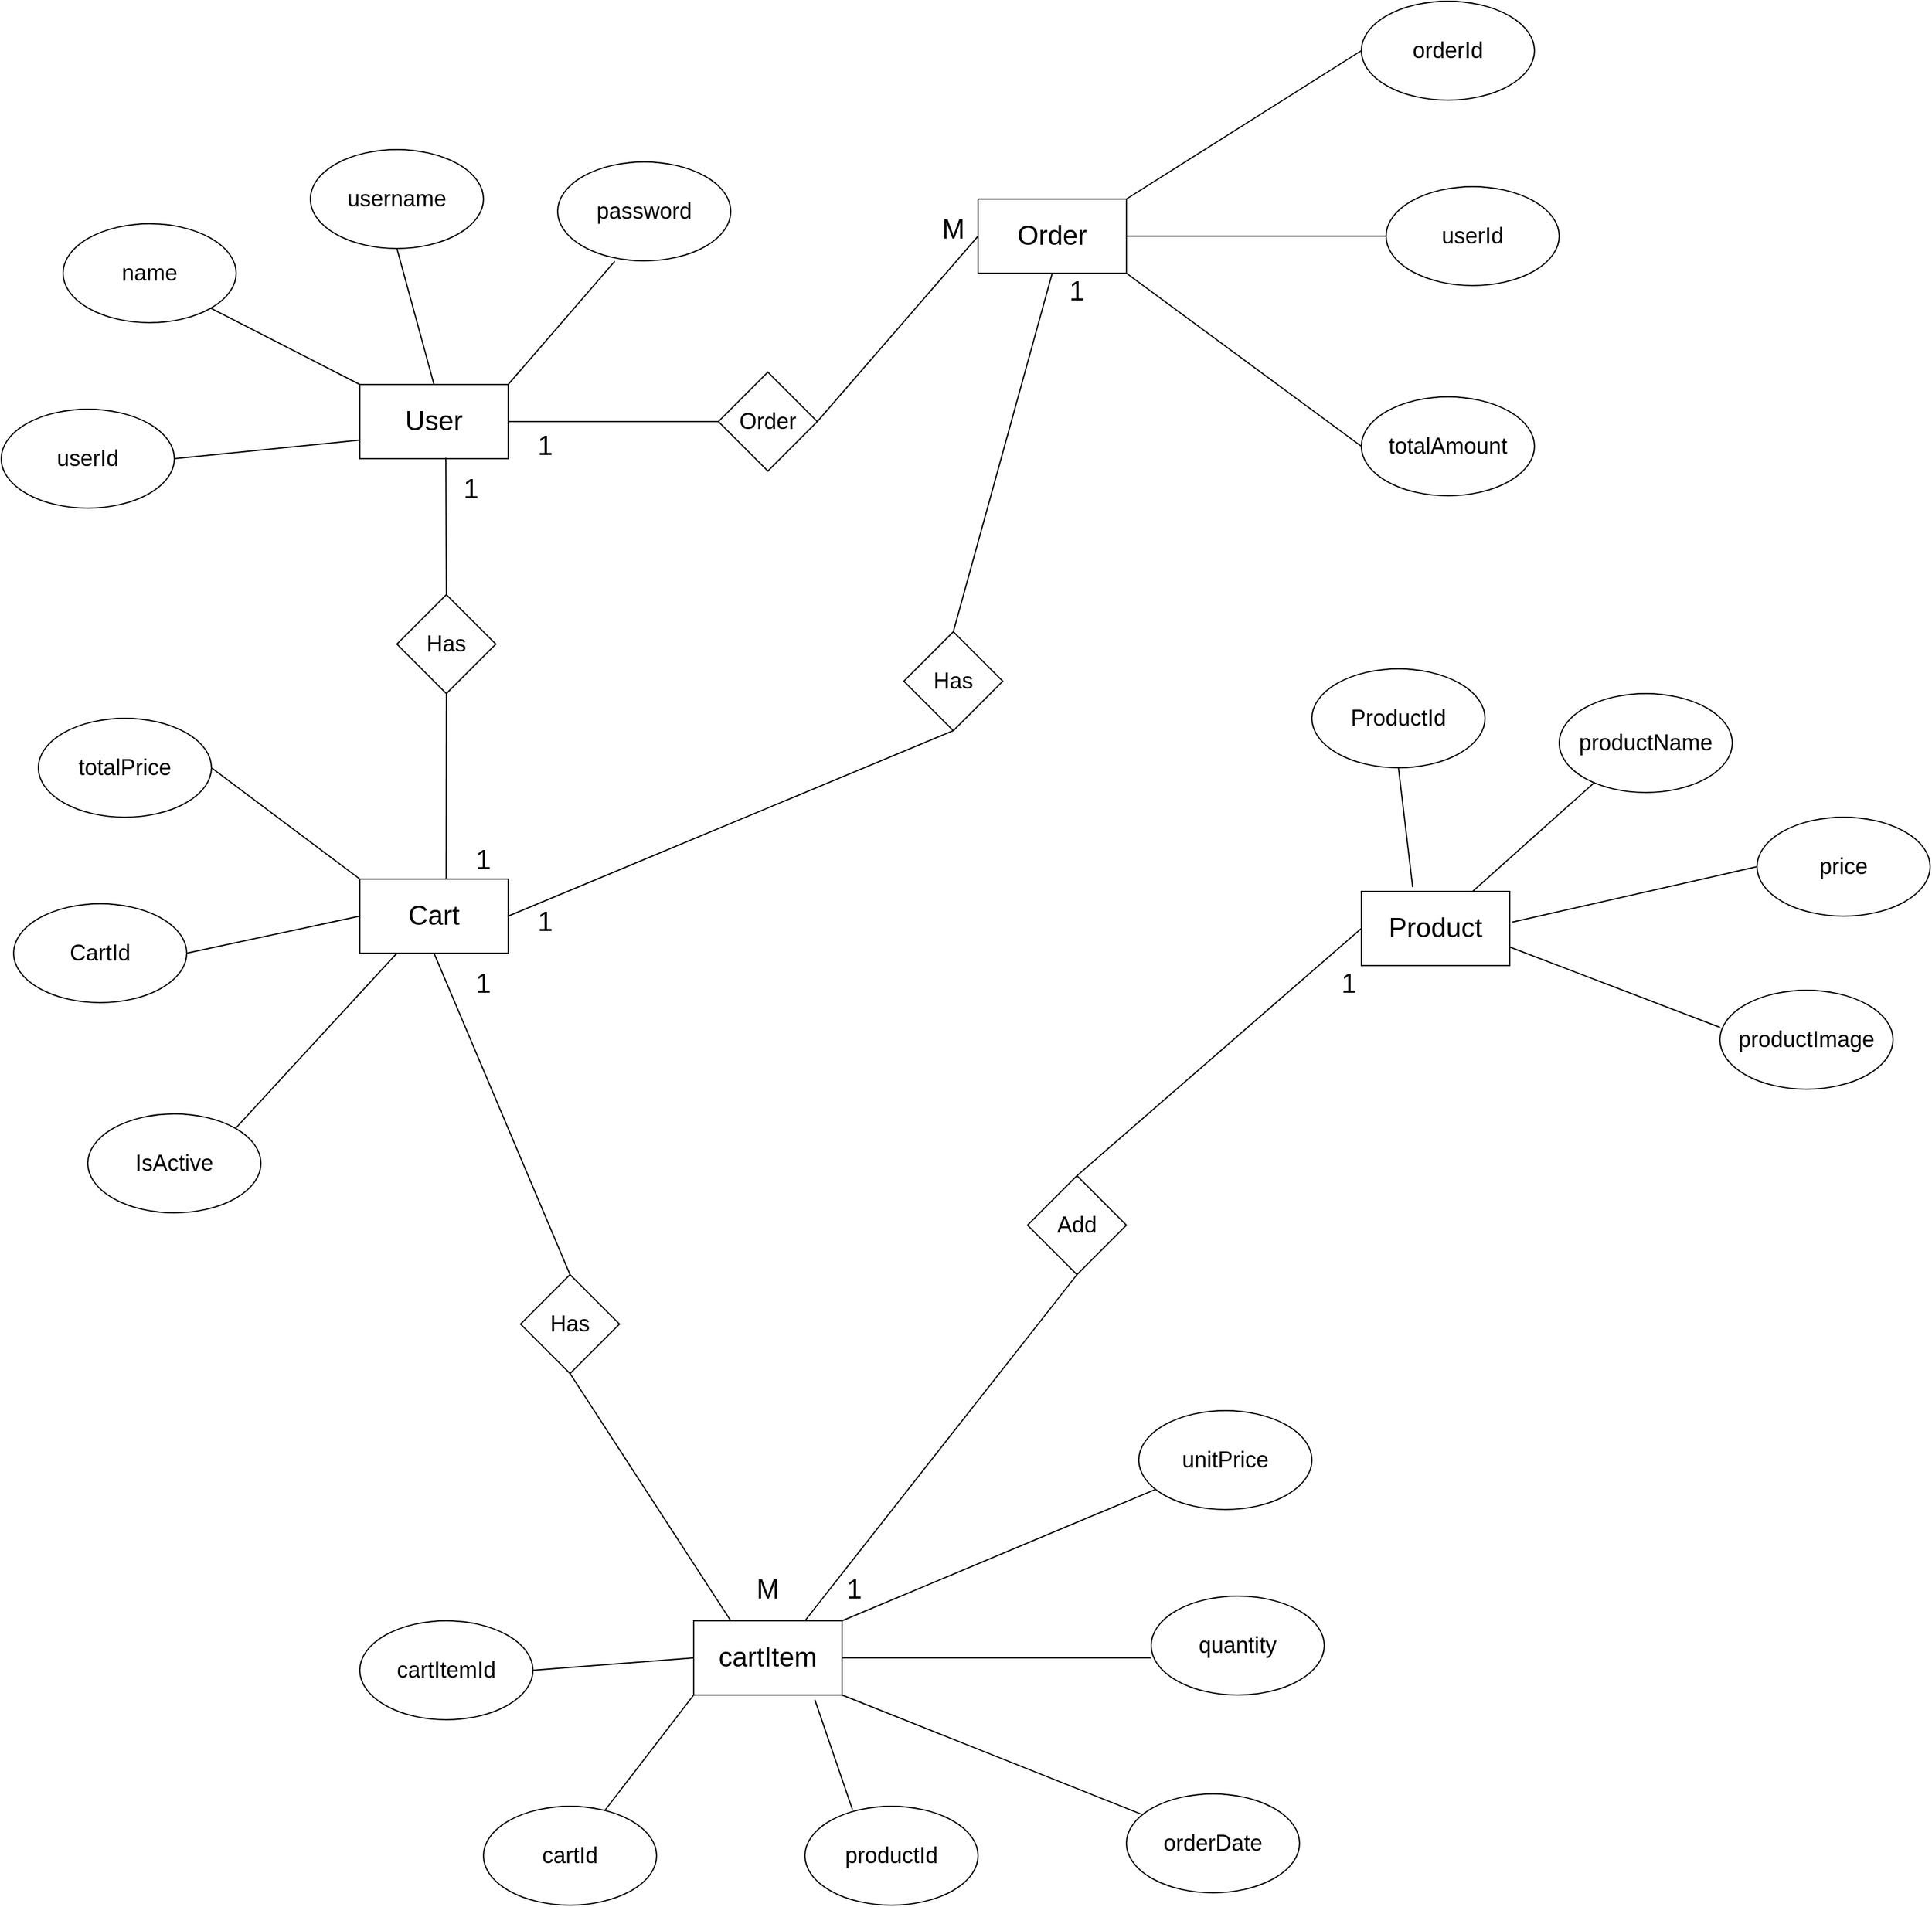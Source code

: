 <mxfile version="28.0.4">
  <diagram name="Page-1" id="VDcjW1lg-13MuleHzhuU">
    <mxGraphModel dx="3310" dy="2665" grid="1" gridSize="10" guides="1" tooltips="1" connect="1" arrows="1" fold="1" page="1" pageScale="1" pageWidth="850" pageHeight="1100" math="0" shadow="0">
      <root>
        <mxCell id="0" />
        <mxCell id="1" parent="0" />
        <mxCell id="AfW8s4Gp4mE30ldUR3pM-1" value="&lt;font style=&quot;font-size: 22px;&quot;&gt;User&lt;/font&gt;" style="rounded=0;whiteSpace=wrap;html=1;" vertex="1" parent="1">
          <mxGeometry x="180" y="180" width="120" height="60" as="geometry" />
        </mxCell>
        <mxCell id="AfW8s4Gp4mE30ldUR3pM-2" value="&lt;font style=&quot;font-size: 18px;&quot;&gt;userId&lt;/font&gt;" style="ellipse;whiteSpace=wrap;html=1;" vertex="1" parent="1">
          <mxGeometry x="-110" y="200" width="140" height="80" as="geometry" />
        </mxCell>
        <mxCell id="AfW8s4Gp4mE30ldUR3pM-3" value="&lt;font style=&quot;font-size: 18px;&quot;&gt;name&lt;/font&gt;" style="ellipse;whiteSpace=wrap;html=1;" vertex="1" parent="1">
          <mxGeometry x="-60" y="50" width="140" height="80" as="geometry" />
        </mxCell>
        <mxCell id="AfW8s4Gp4mE30ldUR3pM-4" value="&lt;font style=&quot;font-size: 18px;&quot;&gt;username&lt;/font&gt;" style="ellipse;whiteSpace=wrap;html=1;" vertex="1" parent="1">
          <mxGeometry x="140" y="-10" width="140" height="80" as="geometry" />
        </mxCell>
        <mxCell id="AfW8s4Gp4mE30ldUR3pM-6" value="&lt;font style=&quot;font-size: 18px;&quot;&gt;password&lt;/font&gt;" style="ellipse;whiteSpace=wrap;html=1;" vertex="1" parent="1">
          <mxGeometry x="340" width="140" height="80" as="geometry" />
        </mxCell>
        <mxCell id="AfW8s4Gp4mE30ldUR3pM-7" value="&lt;font style=&quot;font-size: 22px;&quot;&gt;Product&lt;/font&gt;" style="rounded=0;whiteSpace=wrap;html=1;" vertex="1" parent="1">
          <mxGeometry x="990" y="590" width="120" height="60" as="geometry" />
        </mxCell>
        <mxCell id="AfW8s4Gp4mE30ldUR3pM-9" value="" style="endArrow=none;html=1;rounded=0;entryX=0;entryY=0.75;entryDx=0;entryDy=0;exitX=1;exitY=0.5;exitDx=0;exitDy=0;" edge="1" parent="1" source="AfW8s4Gp4mE30ldUR3pM-2" target="AfW8s4Gp4mE30ldUR3pM-1">
          <mxGeometry width="50" height="50" relative="1" as="geometry">
            <mxPoint x="70" y="270" as="sourcePoint" />
            <mxPoint x="120" y="220" as="targetPoint" />
          </mxGeometry>
        </mxCell>
        <mxCell id="AfW8s4Gp4mE30ldUR3pM-10" value="" style="endArrow=none;html=1;rounded=0;entryX=0;entryY=0;entryDx=0;entryDy=0;exitX=1;exitY=1;exitDx=0;exitDy=0;" edge="1" parent="1" source="AfW8s4Gp4mE30ldUR3pM-3" target="AfW8s4Gp4mE30ldUR3pM-1">
          <mxGeometry width="50" height="50" relative="1" as="geometry">
            <mxPoint x="60" y="145" as="sourcePoint" />
            <mxPoint x="210" y="130" as="targetPoint" />
          </mxGeometry>
        </mxCell>
        <mxCell id="AfW8s4Gp4mE30ldUR3pM-11" value="" style="endArrow=none;html=1;rounded=0;entryX=0.5;entryY=0;entryDx=0;entryDy=0;exitX=0.5;exitY=1;exitDx=0;exitDy=0;" edge="1" parent="1" source="AfW8s4Gp4mE30ldUR3pM-4" target="AfW8s4Gp4mE30ldUR3pM-1">
          <mxGeometry width="50" height="50" relative="1" as="geometry">
            <mxPoint x="190" y="130" as="sourcePoint" />
            <mxPoint x="340" y="115" as="targetPoint" />
          </mxGeometry>
        </mxCell>
        <mxCell id="AfW8s4Gp4mE30ldUR3pM-12" value="" style="endArrow=none;html=1;rounded=0;entryX=0.33;entryY=1.004;entryDx=0;entryDy=0;exitX=1;exitY=0;exitDx=0;exitDy=0;entryPerimeter=0;" edge="1" parent="1" source="AfW8s4Gp4mE30ldUR3pM-1" target="AfW8s4Gp4mE30ldUR3pM-6">
          <mxGeometry width="50" height="50" relative="1" as="geometry">
            <mxPoint x="280" y="135" as="sourcePoint" />
            <mxPoint x="430" y="120" as="targetPoint" />
          </mxGeometry>
        </mxCell>
        <mxCell id="AfW8s4Gp4mE30ldUR3pM-13" value="&lt;font style=&quot;font-size: 18px;&quot;&gt;ProductId&lt;/font&gt;" style="ellipse;whiteSpace=wrap;html=1;" vertex="1" parent="1">
          <mxGeometry x="950" y="410" width="140" height="80" as="geometry" />
        </mxCell>
        <mxCell id="AfW8s4Gp4mE30ldUR3pM-14" value="&lt;font style=&quot;font-size: 18px;&quot;&gt;productName&lt;/font&gt;" style="ellipse;whiteSpace=wrap;html=1;" vertex="1" parent="1">
          <mxGeometry x="1150" y="430" width="140" height="80" as="geometry" />
        </mxCell>
        <mxCell id="AfW8s4Gp4mE30ldUR3pM-15" value="&lt;font style=&quot;font-size: 18px;&quot;&gt;price&lt;/font&gt;" style="ellipse;whiteSpace=wrap;html=1;" vertex="1" parent="1">
          <mxGeometry x="1310" y="530" width="140" height="80" as="geometry" />
        </mxCell>
        <mxCell id="AfW8s4Gp4mE30ldUR3pM-16" value="&lt;font style=&quot;font-size: 18px;&quot;&gt;productImage&lt;/font&gt;" style="ellipse;whiteSpace=wrap;html=1;" vertex="1" parent="1">
          <mxGeometry x="1280" y="670" width="140" height="80" as="geometry" />
        </mxCell>
        <mxCell id="AfW8s4Gp4mE30ldUR3pM-17" value="" style="endArrow=none;html=1;rounded=0;entryX=0.5;entryY=1;entryDx=0;entryDy=0;exitX=0.346;exitY=-0.057;exitDx=0;exitDy=0;exitPerimeter=0;" edge="1" parent="1" source="AfW8s4Gp4mE30ldUR3pM-7" target="AfW8s4Gp4mE30ldUR3pM-13">
          <mxGeometry width="50" height="50" relative="1" as="geometry">
            <mxPoint x="904" y="610" as="sourcePoint" />
            <mxPoint x="990" y="510" as="targetPoint" />
          </mxGeometry>
        </mxCell>
        <mxCell id="AfW8s4Gp4mE30ldUR3pM-18" value="" style="endArrow=none;html=1;rounded=0;entryX=0.205;entryY=0.897;entryDx=0;entryDy=0;exitX=0.75;exitY=0;exitDx=0;exitDy=0;entryPerimeter=0;" edge="1" parent="1" source="AfW8s4Gp4mE30ldUR3pM-7" target="AfW8s4Gp4mE30ldUR3pM-14">
          <mxGeometry width="50" height="50" relative="1" as="geometry">
            <mxPoint x="1100" y="670" as="sourcePoint" />
            <mxPoint x="1186" y="570" as="targetPoint" />
          </mxGeometry>
        </mxCell>
        <mxCell id="AfW8s4Gp4mE30ldUR3pM-19" value="" style="endArrow=none;html=1;rounded=0;entryX=0;entryY=0.5;entryDx=0;entryDy=0;exitX=1.017;exitY=0.414;exitDx=0;exitDy=0;exitPerimeter=0;" edge="1" parent="1" source="AfW8s4Gp4mE30ldUR3pM-7" target="AfW8s4Gp4mE30ldUR3pM-15">
          <mxGeometry width="50" height="50" relative="1" as="geometry">
            <mxPoint x="1160" y="760" as="sourcePoint" />
            <mxPoint x="1246" y="660" as="targetPoint" />
          </mxGeometry>
        </mxCell>
        <mxCell id="AfW8s4Gp4mE30ldUR3pM-20" value="" style="endArrow=none;html=1;rounded=0;entryX=0;entryY=0.375;entryDx=0;entryDy=0;exitX=1;exitY=0.75;exitDx=0;exitDy=0;entryPerimeter=0;" edge="1" parent="1" source="AfW8s4Gp4mE30ldUR3pM-7" target="AfW8s4Gp4mE30ldUR3pM-16">
          <mxGeometry width="50" height="50" relative="1" as="geometry">
            <mxPoint x="1180" y="800" as="sourcePoint" />
            <mxPoint x="1266" y="700" as="targetPoint" />
          </mxGeometry>
        </mxCell>
        <mxCell id="AfW8s4Gp4mE30ldUR3pM-21" value="&lt;font style=&quot;font-size: 22px;&quot;&gt;Cart&lt;/font&gt;" style="rounded=0;whiteSpace=wrap;html=1;" vertex="1" parent="1">
          <mxGeometry x="180" y="580" width="120" height="60" as="geometry" />
        </mxCell>
        <mxCell id="AfW8s4Gp4mE30ldUR3pM-22" value="&lt;font style=&quot;font-size: 18px;&quot;&gt;CartId&lt;/font&gt;" style="ellipse;whiteSpace=wrap;html=1;" vertex="1" parent="1">
          <mxGeometry x="-100" y="600" width="140" height="80" as="geometry" />
        </mxCell>
        <mxCell id="AfW8s4Gp4mE30ldUR3pM-23" value="" style="endArrow=none;html=1;rounded=0;entryX=0;entryY=0.5;entryDx=0;entryDy=0;exitX=1;exitY=0.5;exitDx=0;exitDy=0;" edge="1" parent="1" source="AfW8s4Gp4mE30ldUR3pM-22" target="AfW8s4Gp4mE30ldUR3pM-21">
          <mxGeometry width="50" height="50" relative="1" as="geometry">
            <mxPoint x="200" y="575" as="sourcePoint" />
            <mxPoint x="350" y="560" as="targetPoint" />
          </mxGeometry>
        </mxCell>
        <mxCell id="AfW8s4Gp4mE30ldUR3pM-24" value="&lt;font style=&quot;font-size: 22px;&quot;&gt;Order&lt;/font&gt;" style="rounded=0;whiteSpace=wrap;html=1;" vertex="1" parent="1">
          <mxGeometry x="680" y="30" width="120" height="60" as="geometry" />
        </mxCell>
        <mxCell id="AfW8s4Gp4mE30ldUR3pM-25" value="&lt;font style=&quot;font-size: 18px;&quot;&gt;orderId&lt;/font&gt;" style="ellipse;whiteSpace=wrap;html=1;" vertex="1" parent="1">
          <mxGeometry x="990" y="-130" width="140" height="80" as="geometry" />
        </mxCell>
        <mxCell id="AfW8s4Gp4mE30ldUR3pM-26" value="" style="endArrow=none;html=1;rounded=0;entryX=0;entryY=0.5;entryDx=0;entryDy=0;exitX=1;exitY=0;exitDx=0;exitDy=0;" edge="1" parent="1" source="AfW8s4Gp4mE30ldUR3pM-24" target="AfW8s4Gp4mE30ldUR3pM-25">
          <mxGeometry width="50" height="50" relative="1" as="geometry">
            <mxPoint x="930" y="-90" as="sourcePoint" />
            <mxPoint x="1100" y="-25" as="targetPoint" />
          </mxGeometry>
        </mxCell>
        <mxCell id="AfW8s4Gp4mE30ldUR3pM-27" value="&lt;font style=&quot;font-size: 18px;&quot;&gt;orderDate&lt;/font&gt;" style="ellipse;whiteSpace=wrap;html=1;" vertex="1" parent="1">
          <mxGeometry x="800" y="1320" width="140" height="80" as="geometry" />
        </mxCell>
        <mxCell id="AfW8s4Gp4mE30ldUR3pM-29" value="&lt;font style=&quot;font-size: 22px;&quot;&gt;cartItem&lt;/font&gt;" style="rounded=0;whiteSpace=wrap;html=1;" vertex="1" parent="1">
          <mxGeometry x="450" y="1180" width="120" height="60" as="geometry" />
        </mxCell>
        <mxCell id="AfW8s4Gp4mE30ldUR3pM-30" value="&lt;font style=&quot;font-size: 18px;&quot;&gt;&lt;font style=&quot;&quot;&gt;cartI&lt;/font&gt;&lt;font style=&quot;&quot;&gt;temId&lt;/font&gt;&lt;/font&gt;" style="ellipse;whiteSpace=wrap;html=1;" vertex="1" parent="1">
          <mxGeometry x="180" y="1180" width="140" height="80" as="geometry" />
        </mxCell>
        <mxCell id="AfW8s4Gp4mE30ldUR3pM-31" value="&lt;font style=&quot;font-size: 18px;&quot;&gt;cartId&lt;/font&gt;" style="ellipse;whiteSpace=wrap;html=1;" vertex="1" parent="1">
          <mxGeometry x="280" y="1330" width="140" height="80" as="geometry" />
        </mxCell>
        <mxCell id="AfW8s4Gp4mE30ldUR3pM-32" value="&lt;font style=&quot;font-size: 18px;&quot;&gt;productId&lt;/font&gt;" style="ellipse;whiteSpace=wrap;html=1;" vertex="1" parent="1">
          <mxGeometry x="540" y="1330" width="140" height="80" as="geometry" />
        </mxCell>
        <mxCell id="AfW8s4Gp4mE30ldUR3pM-33" value="&lt;font style=&quot;font-size: 18px;&quot;&gt;quantity&lt;/font&gt;" style="ellipse;whiteSpace=wrap;html=1;" vertex="1" parent="1">
          <mxGeometry x="820" y="1160" width="140" height="80" as="geometry" />
        </mxCell>
        <mxCell id="AfW8s4Gp4mE30ldUR3pM-34" value="&lt;font style=&quot;font-size: 18px;&quot;&gt;unitPrice&lt;/font&gt;" style="ellipse;whiteSpace=wrap;html=1;" vertex="1" parent="1">
          <mxGeometry x="810" y="1010" width="140" height="80" as="geometry" />
        </mxCell>
        <mxCell id="AfW8s4Gp4mE30ldUR3pM-35" value="" style="endArrow=none;html=1;rounded=0;entryX=0;entryY=0.5;entryDx=0;entryDy=0;exitX=1;exitY=0.5;exitDx=0;exitDy=0;" edge="1" parent="1" source="AfW8s4Gp4mE30ldUR3pM-30" target="AfW8s4Gp4mE30ldUR3pM-29">
          <mxGeometry width="50" height="50" relative="1" as="geometry">
            <mxPoint x="340" y="1220" as="sourcePoint" />
            <mxPoint x="530" y="1130" as="targetPoint" />
          </mxGeometry>
        </mxCell>
        <mxCell id="AfW8s4Gp4mE30ldUR3pM-36" value="" style="endArrow=none;html=1;rounded=0;entryX=0;entryY=1;entryDx=0;entryDy=0;" edge="1" parent="1" source="AfW8s4Gp4mE30ldUR3pM-31" target="AfW8s4Gp4mE30ldUR3pM-29">
          <mxGeometry width="50" height="50" relative="1" as="geometry">
            <mxPoint x="440" y="1410" as="sourcePoint" />
            <mxPoint x="630" y="1320" as="targetPoint" />
          </mxGeometry>
        </mxCell>
        <mxCell id="AfW8s4Gp4mE30ldUR3pM-37" value="" style="endArrow=none;html=1;rounded=0;entryX=0.817;entryY=1.066;entryDx=0;entryDy=0;exitX=0.274;exitY=0.031;exitDx=0;exitDy=0;exitPerimeter=0;entryPerimeter=0;" edge="1" parent="1" source="AfW8s4Gp4mE30ldUR3pM-32" target="AfW8s4Gp4mE30ldUR3pM-29">
          <mxGeometry width="50" height="50" relative="1" as="geometry">
            <mxPoint x="520" y="1390" as="sourcePoint" />
            <mxPoint x="710" y="1300" as="targetPoint" />
          </mxGeometry>
        </mxCell>
        <mxCell id="AfW8s4Gp4mE30ldUR3pM-38" value="" style="endArrow=none;html=1;rounded=0;entryX=0.08;entryY=0.201;entryDx=0;entryDy=0;exitX=1;exitY=1;exitDx=0;exitDy=0;entryPerimeter=0;" edge="1" parent="1" source="AfW8s4Gp4mE30ldUR3pM-29" target="AfW8s4Gp4mE30ldUR3pM-27">
          <mxGeometry width="50" height="50" relative="1" as="geometry">
            <mxPoint x="710" y="1360" as="sourcePoint" />
            <mxPoint x="900" y="1270" as="targetPoint" />
          </mxGeometry>
        </mxCell>
        <mxCell id="AfW8s4Gp4mE30ldUR3pM-39" value="" style="endArrow=none;html=1;rounded=0;entryX=-0.003;entryY=0.625;entryDx=0;entryDy=0;exitX=1;exitY=0.5;exitDx=0;exitDy=0;entryPerimeter=0;" edge="1" parent="1" source="AfW8s4Gp4mE30ldUR3pM-29" target="AfW8s4Gp4mE30ldUR3pM-33">
          <mxGeometry width="50" height="50" relative="1" as="geometry">
            <mxPoint x="730" y="1350" as="sourcePoint" />
            <mxPoint x="920" y="1260" as="targetPoint" />
          </mxGeometry>
        </mxCell>
        <mxCell id="AfW8s4Gp4mE30ldUR3pM-40" value="" style="endArrow=none;html=1;rounded=0;exitX=1;exitY=0;exitDx=0;exitDy=0;" edge="1" parent="1" source="AfW8s4Gp4mE30ldUR3pM-29" target="AfW8s4Gp4mE30ldUR3pM-34">
          <mxGeometry width="50" height="50" relative="1" as="geometry">
            <mxPoint x="830" y="1420" as="sourcePoint" />
            <mxPoint x="1020" y="1330" as="targetPoint" />
          </mxGeometry>
        </mxCell>
        <mxCell id="AfW8s4Gp4mE30ldUR3pM-41" value="&lt;font style=&quot;font-size: 18px;&quot;&gt;userId&lt;/font&gt;" style="ellipse;whiteSpace=wrap;html=1;" vertex="1" parent="1">
          <mxGeometry x="1010" y="20" width="140" height="80" as="geometry" />
        </mxCell>
        <mxCell id="AfW8s4Gp4mE30ldUR3pM-42" value="" style="endArrow=none;html=1;rounded=0;entryX=0;entryY=0.5;entryDx=0;entryDy=0;exitX=1;exitY=0.5;exitDx=0;exitDy=0;" edge="1" parent="1" source="AfW8s4Gp4mE30ldUR3pM-24" target="AfW8s4Gp4mE30ldUR3pM-41">
          <mxGeometry width="50" height="50" relative="1" as="geometry">
            <mxPoint x="900" y="450" as="sourcePoint" />
            <mxPoint x="1090" y="360" as="targetPoint" />
          </mxGeometry>
        </mxCell>
        <mxCell id="AfW8s4Gp4mE30ldUR3pM-43" value="&lt;span style=&quot;font-size: 18px;&quot;&gt;totalAmount&lt;/span&gt;" style="ellipse;whiteSpace=wrap;html=1;" vertex="1" parent="1">
          <mxGeometry x="990" y="190" width="140" height="80" as="geometry" />
        </mxCell>
        <mxCell id="AfW8s4Gp4mE30ldUR3pM-44" value="" style="endArrow=none;html=1;rounded=0;entryX=0;entryY=0.5;entryDx=0;entryDy=0;exitX=1;exitY=1;exitDx=0;exitDy=0;" edge="1" parent="1" source="AfW8s4Gp4mE30ldUR3pM-24" target="AfW8s4Gp4mE30ldUR3pM-43">
          <mxGeometry width="50" height="50" relative="1" as="geometry">
            <mxPoint x="1000" y="330" as="sourcePoint" />
            <mxPoint x="1210" y="300" as="targetPoint" />
          </mxGeometry>
        </mxCell>
        <mxCell id="AfW8s4Gp4mE30ldUR3pM-45" value="&lt;span style=&quot;font-size: 18px;&quot;&gt;totalPrice&lt;/span&gt;" style="ellipse;whiteSpace=wrap;html=1;" vertex="1" parent="1">
          <mxGeometry x="-80" y="450" width="140" height="80" as="geometry" />
        </mxCell>
        <mxCell id="AfW8s4Gp4mE30ldUR3pM-46" value="" style="endArrow=none;html=1;rounded=0;entryX=0;entryY=0;entryDx=0;entryDy=0;exitX=1;exitY=0.5;exitDx=0;exitDy=0;" edge="1" parent="1" source="AfW8s4Gp4mE30ldUR3pM-45" target="AfW8s4Gp4mE30ldUR3pM-21">
          <mxGeometry width="50" height="50" relative="1" as="geometry">
            <mxPoint x="200" y="950" as="sourcePoint" />
            <mxPoint x="320" y="860" as="targetPoint" />
          </mxGeometry>
        </mxCell>
        <mxCell id="AfW8s4Gp4mE30ldUR3pM-47" value="&lt;font style=&quot;font-size: 18px;&quot;&gt;Has&lt;/font&gt;" style="rhombus;whiteSpace=wrap;html=1;" vertex="1" parent="1">
          <mxGeometry x="210" y="350" width="80" height="80" as="geometry" />
        </mxCell>
        <mxCell id="AfW8s4Gp4mE30ldUR3pM-48" value="&lt;font style=&quot;font-size: 18px;&quot;&gt;Has&lt;/font&gt;" style="rhombus;whiteSpace=wrap;html=1;" vertex="1" parent="1">
          <mxGeometry x="310" y="900" width="80" height="80" as="geometry" />
        </mxCell>
        <mxCell id="AfW8s4Gp4mE30ldUR3pM-51" value="" style="endArrow=none;html=1;rounded=0;entryX=0.58;entryY=0.987;entryDx=0;entryDy=0;entryPerimeter=0;exitX=0.5;exitY=0;exitDx=0;exitDy=0;" edge="1" parent="1" source="AfW8s4Gp4mE30ldUR3pM-47" target="AfW8s4Gp4mE30ldUR3pM-1">
          <mxGeometry width="50" height="50" relative="1" as="geometry">
            <mxPoint x="230" y="320" as="sourcePoint" />
            <mxPoint x="280" y="270" as="targetPoint" />
          </mxGeometry>
        </mxCell>
        <mxCell id="AfW8s4Gp4mE30ldUR3pM-52" value="" style="endArrow=none;html=1;rounded=0;entryX=0.5;entryY=1;entryDx=0;entryDy=0;exitX=0.582;exitY=-0.004;exitDx=0;exitDy=0;exitPerimeter=0;" edge="1" parent="1" source="AfW8s4Gp4mE30ldUR3pM-21" target="AfW8s4Gp4mE30ldUR3pM-47">
          <mxGeometry width="50" height="50" relative="1" as="geometry">
            <mxPoint x="249.76" y="545.5" as="sourcePoint" />
            <mxPoint x="249.76" y="434.5" as="targetPoint" />
          </mxGeometry>
        </mxCell>
        <mxCell id="AfW8s4Gp4mE30ldUR3pM-53" value="&lt;font style=&quot;font-size: 22px;&quot;&gt;1&lt;/font&gt;" style="text;html=1;align=center;verticalAlign=middle;whiteSpace=wrap;rounded=0;" vertex="1" parent="1">
          <mxGeometry x="240" y="250" width="60" height="30" as="geometry" />
        </mxCell>
        <mxCell id="AfW8s4Gp4mE30ldUR3pM-54" value="&lt;font style=&quot;font-size: 22px;&quot;&gt;1&lt;/font&gt;" style="text;html=1;align=center;verticalAlign=middle;whiteSpace=wrap;rounded=0;" vertex="1" parent="1">
          <mxGeometry x="250" y="550" width="60" height="30" as="geometry" />
        </mxCell>
        <mxCell id="AfW8s4Gp4mE30ldUR3pM-55" value="" style="endArrow=none;html=1;rounded=0;entryX=0.5;entryY=1;entryDx=0;entryDy=0;exitX=0.5;exitY=0;exitDx=0;exitDy=0;" edge="1" parent="1" source="AfW8s4Gp4mE30ldUR3pM-48" target="AfW8s4Gp4mE30ldUR3pM-21">
          <mxGeometry width="50" height="50" relative="1" as="geometry">
            <mxPoint x="490" y="960" as="sourcePoint" />
            <mxPoint x="490" y="810" as="targetPoint" />
          </mxGeometry>
        </mxCell>
        <mxCell id="AfW8s4Gp4mE30ldUR3pM-56" value="" style="endArrow=none;html=1;rounded=0;entryX=0.5;entryY=1;entryDx=0;entryDy=0;exitX=0.25;exitY=0;exitDx=0;exitDy=0;" edge="1" parent="1" source="AfW8s4Gp4mE30ldUR3pM-29" target="AfW8s4Gp4mE30ldUR3pM-48">
          <mxGeometry width="50" height="50" relative="1" as="geometry">
            <mxPoint x="610" y="1210" as="sourcePoint" />
            <mxPoint x="500" y="950" as="targetPoint" />
          </mxGeometry>
        </mxCell>
        <mxCell id="AfW8s4Gp4mE30ldUR3pM-57" value="&lt;font style=&quot;font-size: 22px;&quot;&gt;1&lt;/font&gt;" style="text;html=1;align=center;verticalAlign=middle;whiteSpace=wrap;rounded=0;" vertex="1" parent="1">
          <mxGeometry x="250" y="650" width="60" height="30" as="geometry" />
        </mxCell>
        <mxCell id="AfW8s4Gp4mE30ldUR3pM-58" value="&lt;font style=&quot;font-size: 22px;&quot;&gt;M&lt;/font&gt;" style="text;html=1;align=center;verticalAlign=middle;whiteSpace=wrap;rounded=0;" vertex="1" parent="1">
          <mxGeometry x="480" y="1140" width="60" height="30" as="geometry" />
        </mxCell>
        <mxCell id="AfW8s4Gp4mE30ldUR3pM-59" value="&lt;font style=&quot;font-size: 18px;&quot;&gt;Order&lt;/font&gt;" style="rhombus;whiteSpace=wrap;html=1;" vertex="1" parent="1">
          <mxGeometry x="470" y="170" width="80" height="80" as="geometry" />
        </mxCell>
        <mxCell id="AfW8s4Gp4mE30ldUR3pM-60" value="" style="endArrow=none;html=1;rounded=0;entryX=1;entryY=0.5;entryDx=0;entryDy=0;exitX=0;exitY=0.5;exitDx=0;exitDy=0;" edge="1" parent="1" source="AfW8s4Gp4mE30ldUR3pM-59" target="AfW8s4Gp4mE30ldUR3pM-1">
          <mxGeometry width="50" height="50" relative="1" as="geometry">
            <mxPoint x="520" y="551" as="sourcePoint" />
            <mxPoint x="520" y="440" as="targetPoint" />
          </mxGeometry>
        </mxCell>
        <mxCell id="AfW8s4Gp4mE30ldUR3pM-61" value="" style="endArrow=none;html=1;rounded=0;entryX=1;entryY=0.5;entryDx=0;entryDy=0;exitX=0;exitY=0.5;exitDx=0;exitDy=0;" edge="1" parent="1" source="AfW8s4Gp4mE30ldUR3pM-24" target="AfW8s4Gp4mE30ldUR3pM-59">
          <mxGeometry width="50" height="50" relative="1" as="geometry">
            <mxPoint x="690" y="310" as="sourcePoint" />
            <mxPoint x="520" y="310" as="targetPoint" />
          </mxGeometry>
        </mxCell>
        <mxCell id="AfW8s4Gp4mE30ldUR3pM-62" value="&lt;font style=&quot;font-size: 22px;&quot;&gt;1&lt;/font&gt;" style="text;html=1;align=center;verticalAlign=middle;whiteSpace=wrap;rounded=0;" vertex="1" parent="1">
          <mxGeometry x="300" y="215" width="60" height="30" as="geometry" />
        </mxCell>
        <mxCell id="AfW8s4Gp4mE30ldUR3pM-63" value="&lt;font style=&quot;font-size: 22px;&quot;&gt;M&lt;/font&gt;" style="text;html=1;align=center;verticalAlign=middle;whiteSpace=wrap;rounded=0;" vertex="1" parent="1">
          <mxGeometry x="630" y="40" width="60" height="30" as="geometry" />
        </mxCell>
        <mxCell id="AfW8s4Gp4mE30ldUR3pM-64" value="&lt;font style=&quot;font-size: 18px;&quot;&gt;Add&lt;/font&gt;" style="rhombus;whiteSpace=wrap;html=1;" vertex="1" parent="1">
          <mxGeometry x="720" y="820" width="80" height="80" as="geometry" />
        </mxCell>
        <mxCell id="AfW8s4Gp4mE30ldUR3pM-65" value="" style="endArrow=none;html=1;rounded=0;entryX=0.5;entryY=1;entryDx=0;entryDy=0;exitX=0.75;exitY=0;exitDx=0;exitDy=0;" edge="1" parent="1" source="AfW8s4Gp4mE30ldUR3pM-29" target="AfW8s4Gp4mE30ldUR3pM-64">
          <mxGeometry width="50" height="50" relative="1" as="geometry">
            <mxPoint x="660" y="1290" as="sourcePoint" />
            <mxPoint x="550" y="1030" as="targetPoint" />
          </mxGeometry>
        </mxCell>
        <mxCell id="AfW8s4Gp4mE30ldUR3pM-66" value="&lt;font style=&quot;font-size: 22px;&quot;&gt;1&lt;/font&gt;" style="text;html=1;align=center;verticalAlign=middle;whiteSpace=wrap;rounded=0;" vertex="1" parent="1">
          <mxGeometry x="550" y="1140" width="60" height="30" as="geometry" />
        </mxCell>
        <mxCell id="AfW8s4Gp4mE30ldUR3pM-67" value="&lt;font style=&quot;font-size: 22px;&quot;&gt;1&lt;/font&gt;" style="text;html=1;align=center;verticalAlign=middle;whiteSpace=wrap;rounded=0;" vertex="1" parent="1">
          <mxGeometry x="950" y="650" width="60" height="30" as="geometry" />
        </mxCell>
        <mxCell id="AfW8s4Gp4mE30ldUR3pM-68" value="" style="endArrow=none;html=1;rounded=0;entryX=0;entryY=0.5;entryDx=0;entryDy=0;exitX=0.5;exitY=0;exitDx=0;exitDy=0;" edge="1" parent="1" source="AfW8s4Gp4mE30ldUR3pM-64" target="AfW8s4Gp4mE30ldUR3pM-7">
          <mxGeometry width="50" height="50" relative="1" as="geometry">
            <mxPoint x="880" y="1340" as="sourcePoint" />
            <mxPoint x="1100" y="1060" as="targetPoint" />
          </mxGeometry>
        </mxCell>
        <mxCell id="AfW8s4Gp4mE30ldUR3pM-69" value="&lt;font style=&quot;font-size: 18px;&quot;&gt;Has&lt;/font&gt;" style="rhombus;whiteSpace=wrap;html=1;" vertex="1" parent="1">
          <mxGeometry x="620" y="380" width="80" height="80" as="geometry" />
        </mxCell>
        <mxCell id="AfW8s4Gp4mE30ldUR3pM-70" value="" style="endArrow=none;html=1;rounded=0;entryX=0.5;entryY=1;entryDx=0;entryDy=0;exitX=1;exitY=0.5;exitDx=0;exitDy=0;" edge="1" parent="1" source="AfW8s4Gp4mE30ldUR3pM-21" target="AfW8s4Gp4mE30ldUR3pM-69">
          <mxGeometry width="50" height="50" relative="1" as="geometry">
            <mxPoint x="530" y="1020" as="sourcePoint" />
            <mxPoint x="420" y="760" as="targetPoint" />
          </mxGeometry>
        </mxCell>
        <mxCell id="AfW8s4Gp4mE30ldUR3pM-71" value="" style="endArrow=none;html=1;rounded=0;entryX=0.5;entryY=1;entryDx=0;entryDy=0;exitX=0.5;exitY=0;exitDx=0;exitDy=0;" edge="1" parent="1" source="AfW8s4Gp4mE30ldUR3pM-69" target="AfW8s4Gp4mE30ldUR3pM-24">
          <mxGeometry width="50" height="50" relative="1" as="geometry">
            <mxPoint x="550" y="660" as="sourcePoint" />
            <mxPoint x="910" y="510" as="targetPoint" />
          </mxGeometry>
        </mxCell>
        <mxCell id="AfW8s4Gp4mE30ldUR3pM-72" value="&lt;font style=&quot;font-size: 22px;&quot;&gt;1&lt;/font&gt;" style="text;html=1;align=center;verticalAlign=middle;whiteSpace=wrap;rounded=0;" vertex="1" parent="1">
          <mxGeometry x="300" y="600" width="60" height="30" as="geometry" />
        </mxCell>
        <mxCell id="AfW8s4Gp4mE30ldUR3pM-73" value="&lt;font style=&quot;font-size: 22px;&quot;&gt;1&lt;/font&gt;" style="text;html=1;align=center;verticalAlign=middle;whiteSpace=wrap;rounded=0;" vertex="1" parent="1">
          <mxGeometry x="730" y="90" width="60" height="30" as="geometry" />
        </mxCell>
        <mxCell id="AfW8s4Gp4mE30ldUR3pM-74" value="&lt;font style=&quot;font-size: 18px;&quot;&gt;IsActive&lt;/font&gt;" style="ellipse;whiteSpace=wrap;html=1;" vertex="1" parent="1">
          <mxGeometry x="-40" y="770" width="140" height="80" as="geometry" />
        </mxCell>
        <mxCell id="AfW8s4Gp4mE30ldUR3pM-75" value="" style="endArrow=none;html=1;rounded=0;entryX=0.25;entryY=1;entryDx=0;entryDy=0;exitX=1;exitY=0;exitDx=0;exitDy=0;" edge="1" parent="1" source="AfW8s4Gp4mE30ldUR3pM-74" target="AfW8s4Gp4mE30ldUR3pM-21">
          <mxGeometry width="50" height="50" relative="1" as="geometry">
            <mxPoint x="150" y="790" as="sourcePoint" />
            <mxPoint x="290" y="760" as="targetPoint" />
          </mxGeometry>
        </mxCell>
      </root>
    </mxGraphModel>
  </diagram>
</mxfile>
